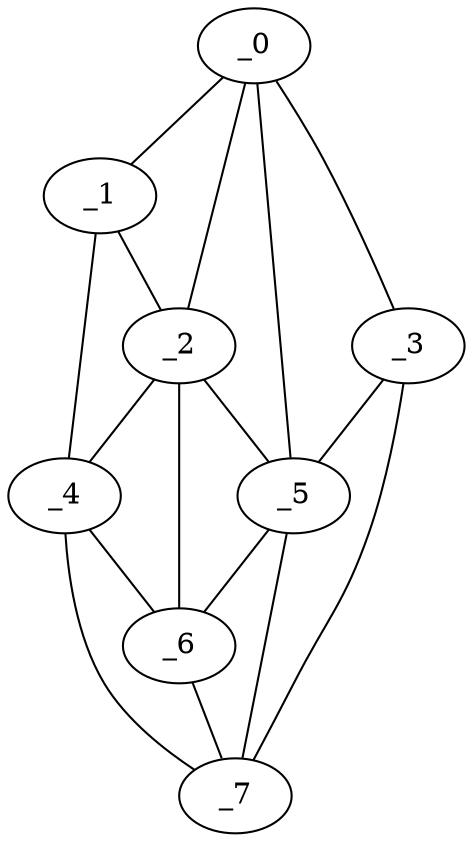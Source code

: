 graph "obj52__155.gxl" {
	_0	 [x=50,
		y=9];
	_1	 [x=70,
		y=125];
	_0 -- _1	 [valence=1];
	_2	 [x=71,
		y=107];
	_0 -- _2	 [valence=2];
	_3	 [x=83,
		y=4];
	_0 -- _3	 [valence=1];
	_5	 [x=87,
		y=69];
	_0 -- _5	 [valence=1];
	_1 -- _2	 [valence=2];
	_4	 [x=83,
		y=124];
	_1 -- _4	 [valence=1];
	_2 -- _4	 [valence=1];
	_2 -- _5	 [valence=2];
	_6	 [x=87,
		y=82];
	_2 -- _6	 [valence=2];
	_3 -- _5	 [valence=2];
	_7	 [x=100,
		y=4];
	_3 -- _7	 [valence=1];
	_4 -- _6	 [valence=1];
	_4 -- _7	 [valence=1];
	_5 -- _6	 [valence=1];
	_5 -- _7	 [valence=1];
	_6 -- _7	 [valence=2];
}
